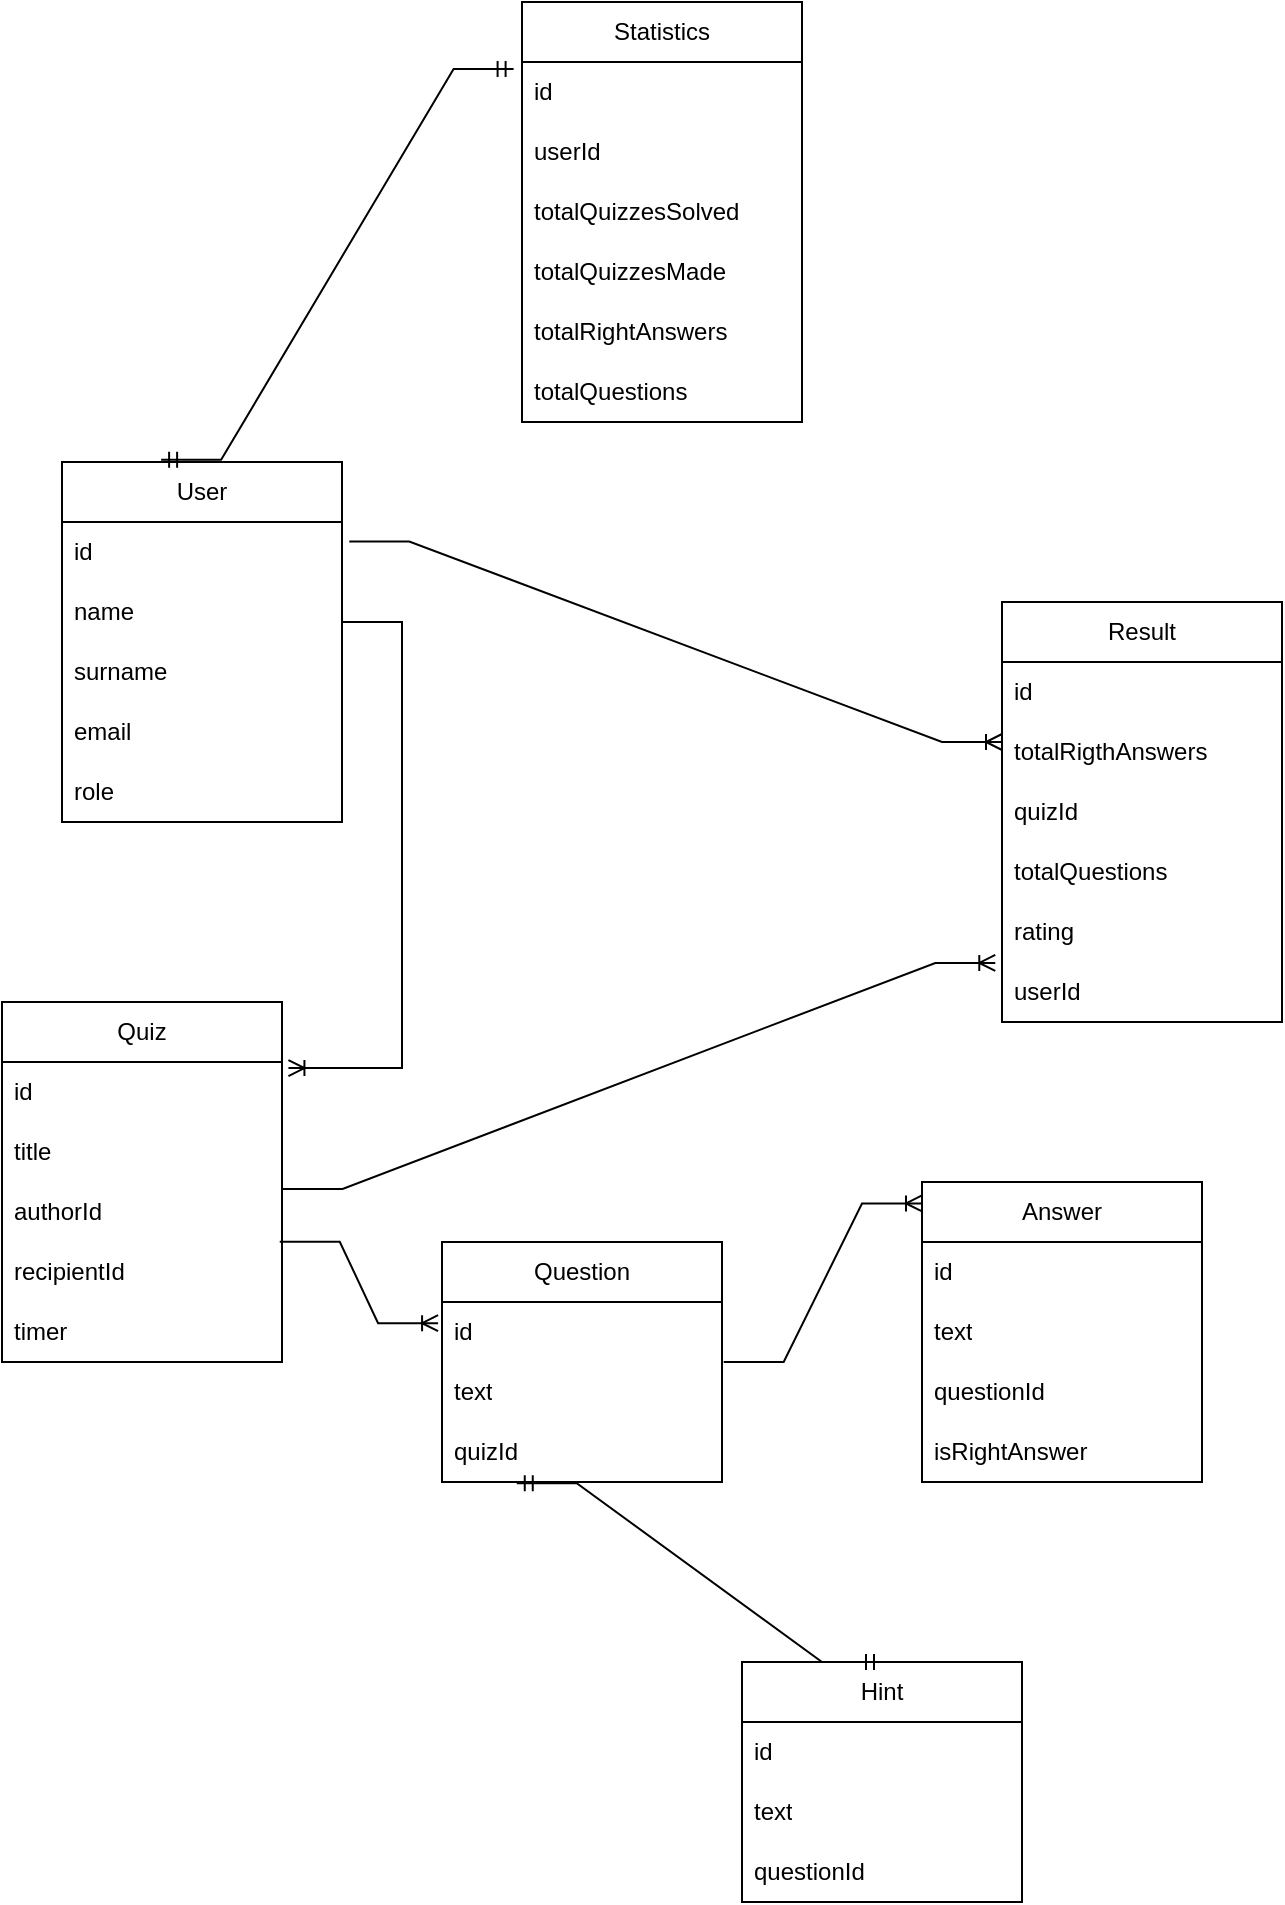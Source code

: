 <mxfile version="20.6.0" type="device"><diagram id="G80c-5UqLgdFp9z34efU" name="Страница 1"><mxGraphModel dx="1056" dy="1781" grid="1" gridSize="10" guides="1" tooltips="1" connect="1" arrows="1" fold="1" page="1" pageScale="1" pageWidth="827" pageHeight="1169" math="0" shadow="0"><root><mxCell id="0"/><mxCell id="1" parent="0"/><mxCell id="NFS1da7ryJ_wxY4pFfVg-1" value="User" style="swimlane;fontStyle=0;childLayout=stackLayout;horizontal=1;startSize=30;horizontalStack=0;resizeParent=1;resizeParentMax=0;resizeLast=0;collapsible=1;marginBottom=0;whiteSpace=wrap;html=1;" vertex="1" parent="1"><mxGeometry x="90" y="-40" width="140" height="180" as="geometry"/></mxCell><mxCell id="NFS1da7ryJ_wxY4pFfVg-2" value="id&lt;br&gt;" style="text;strokeColor=none;fillColor=none;align=left;verticalAlign=middle;spacingLeft=4;spacingRight=4;overflow=hidden;points=[[0,0.5],[1,0.5]];portConstraint=eastwest;rotatable=0;whiteSpace=wrap;html=1;" vertex="1" parent="NFS1da7ryJ_wxY4pFfVg-1"><mxGeometry y="30" width="140" height="30" as="geometry"/></mxCell><mxCell id="NFS1da7ryJ_wxY4pFfVg-3" value="name" style="text;strokeColor=none;fillColor=none;align=left;verticalAlign=middle;spacingLeft=4;spacingRight=4;overflow=hidden;points=[[0,0.5],[1,0.5]];portConstraint=eastwest;rotatable=0;whiteSpace=wrap;html=1;" vertex="1" parent="NFS1da7ryJ_wxY4pFfVg-1"><mxGeometry y="60" width="140" height="30" as="geometry"/></mxCell><mxCell id="NFS1da7ryJ_wxY4pFfVg-4" value="surname" style="text;strokeColor=none;fillColor=none;align=left;verticalAlign=middle;spacingLeft=4;spacingRight=4;overflow=hidden;points=[[0,0.5],[1,0.5]];portConstraint=eastwest;rotatable=0;whiteSpace=wrap;html=1;" vertex="1" parent="NFS1da7ryJ_wxY4pFfVg-1"><mxGeometry y="90" width="140" height="30" as="geometry"/></mxCell><mxCell id="NFS1da7ryJ_wxY4pFfVg-22" value="email" style="text;strokeColor=none;fillColor=none;align=left;verticalAlign=middle;spacingLeft=4;spacingRight=4;overflow=hidden;points=[[0,0.5],[1,0.5]];portConstraint=eastwest;rotatable=0;whiteSpace=wrap;html=1;" vertex="1" parent="NFS1da7ryJ_wxY4pFfVg-1"><mxGeometry y="120" width="140" height="30" as="geometry"/></mxCell><mxCell id="NFS1da7ryJ_wxY4pFfVg-23" value="role" style="text;strokeColor=none;fillColor=none;align=left;verticalAlign=middle;spacingLeft=4;spacingRight=4;overflow=hidden;points=[[0,0.5],[1,0.5]];portConstraint=eastwest;rotatable=0;whiteSpace=wrap;html=1;" vertex="1" parent="NFS1da7ryJ_wxY4pFfVg-1"><mxGeometry y="150" width="140" height="30" as="geometry"/></mxCell><mxCell id="NFS1da7ryJ_wxY4pFfVg-24" value="Quiz" style="swimlane;fontStyle=0;childLayout=stackLayout;horizontal=1;startSize=30;horizontalStack=0;resizeParent=1;resizeParentMax=0;resizeLast=0;collapsible=1;marginBottom=0;whiteSpace=wrap;html=1;" vertex="1" parent="1"><mxGeometry x="60" y="230" width="140" height="180" as="geometry"/></mxCell><mxCell id="NFS1da7ryJ_wxY4pFfVg-25" value="id&lt;br&gt;" style="text;strokeColor=none;fillColor=none;align=left;verticalAlign=middle;spacingLeft=4;spacingRight=4;overflow=hidden;points=[[0,0.5],[1,0.5]];portConstraint=eastwest;rotatable=0;whiteSpace=wrap;html=1;" vertex="1" parent="NFS1da7ryJ_wxY4pFfVg-24"><mxGeometry y="30" width="140" height="30" as="geometry"/></mxCell><mxCell id="NFS1da7ryJ_wxY4pFfVg-26" value="title" style="text;strokeColor=none;fillColor=none;align=left;verticalAlign=middle;spacingLeft=4;spacingRight=4;overflow=hidden;points=[[0,0.5],[1,0.5]];portConstraint=eastwest;rotatable=0;whiteSpace=wrap;html=1;" vertex="1" parent="NFS1da7ryJ_wxY4pFfVg-24"><mxGeometry y="60" width="140" height="30" as="geometry"/></mxCell><mxCell id="NFS1da7ryJ_wxY4pFfVg-29" value="authorId&lt;span style=&quot;color: rgba(0, 0, 0, 0); font-family: monospace; font-size: 0px;&quot;&gt;%3CmxGraphModel%3E%3Croot%3E%3CmxCell%20id%3D%220%22%2F%3E%3CmxCell%20id%3D%221%22%20parent%3D%220%22%2F%3E%3CmxCell%20id%3D%222%22%20value%3D%22User%22%20style%3D%22swimlane%3BfontStyle%3D0%3BchildLayout%3DstackLayout%3Bhorizontal%3D1%3BstartSize%3D30%3BhorizontalStack%3D0%3BresizeParent%3D1%3BresizeParentMax%3D0%3BresizeLast%3D0%3Bcollapsible%3D1%3BmarginBottom%3D0%3BwhiteSpace%3Dwrap%3Bhtml%3D1%3B%22%20vertex%3D%221%22%20parent%3D%221%22%3E%3CmxGeometry%20x%3D%2240%22%20y%3D%2280%22%20width%3D%22140%22%20height%3D%22180%22%20as%3D%22geometry%22%2F%3E%3C%2FmxCell%3E%3CmxCell%20id%3D%223%22%20value%3D%22id%26lt%3Bbr%26gt%3B%22%20style%3D%22text%3BstrokeColor%3Dnone%3BfillColor%3Dnone%3Balign%3Dleft%3BverticalAlign%3Dmiddle%3BspacingLeft%3D4%3BspacingRight%3D4%3Boverflow%3Dhidden%3Bpoints%3D%5B%5B0%2C0.5%5D%2C%5B1%2C0.5%5D%5D%3BportConstraint%3Deastwest%3Brotatable%3D0%3BwhiteSpace%3Dwrap%3Bhtml%3D1%3B%22%20vertex%3D%221%22%20parent%3D%222%22%3E%3CmxGeometry%20y%3D%2230%22%20width%3D%22140%22%20height%3D%2230%22%20as%3D%22geometry%22%2F%3E%3C%2FmxCell%3E%3CmxCell%20id%3D%224%22%20value%3D%22name%22%20style%3D%22text%3BstrokeColor%3Dnone%3BfillColor%3Dnone%3Balign%3Dleft%3BverticalAlign%3Dmiddle%3BspacingLeft%3D4%3BspacingRight%3D4%3Boverflow%3Dhidden%3Bpoints%3D%5B%5B0%2C0.5%5D%2C%5B1%2C0.5%5D%5D%3BportConstraint%3Deastwest%3Brotatable%3D0%3BwhiteSpace%3Dwrap%3Bhtml%3D1%3B%22%20vertex%3D%221%22%20parent%3D%222%22%3E%3CmxGeometry%20y%3D%2260%22%20width%3D%22140%22%20height%3D%2230%22%20as%3D%22geometry%22%2F%3E%3C%2FmxCell%3E%3CmxCell%20id%3D%225%22%20value%3D%22surname%22%20style%3D%22text%3BstrokeColor%3Dnone%3BfillColor%3Dnone%3Balign%3Dleft%3BverticalAlign%3Dmiddle%3BspacingLeft%3D4%3BspacingRight%3D4%3Boverflow%3Dhidden%3Bpoints%3D%5B%5B0%2C0.5%5D%2C%5B1%2C0.5%5D%5D%3BportConstraint%3Deastwest%3Brotatable%3D0%3BwhiteSpace%3Dwrap%3Bhtml%3D1%3B%22%20vertex%3D%221%22%20parent%3D%222%22%3E%3CmxGeometry%20y%3D%2290%22%20width%3D%22140%22%20height%3D%2230%22%20as%3D%22geometry%22%2F%3E%3C%2FmxCell%3E%3CmxCell%20id%3D%226%22%20value%3D%22email%22%20style%3D%22text%3BstrokeColor%3Dnone%3BfillColor%3Dnone%3Balign%3Dleft%3BverticalAlign%3Dmiddle%3BspacingLeft%3D4%3BspacingRight%3D4%3Boverflow%3Dhidden%3Bpoints%3D%5B%5B0%2C0.5%5D%2C%5B1%2C0.5%5D%5D%3BportConstraint%3Deastwest%3Brotatable%3D0%3BwhiteSpace%3Dwrap%3Bhtml%3D1%3B%22%20vertex%3D%221%22%20parent%3D%222%22%3E%3CmxGeometry%20y%3D%22120%22%20width%3D%22140%22%20height%3D%2230%22%20as%3D%22geometry%22%2F%3E%3C%2FmxCell%3E%3CmxCell%20id%3D%227%22%20value%3D%22role%22%20style%3D%22text%3BstrokeColor%3Dnone%3BfillColor%3Dnone%3Balign%3Dleft%3BverticalAlign%3Dmiddle%3BspacingLeft%3D4%3BspacingRight%3D4%3Boverflow%3Dhidden%3Bpoints%3D%5B%5B0%2C0.5%5D%2C%5B1%2C0.5%5D%5D%3BportConstraint%3Deastwest%3Brotatable%3D0%3BwhiteSpace%3Dwrap%3Bhtml%3D1%3B%22%20vertex%3D%221%22%20parent%3D%222%22%3E%3CmxGeometry%20y%3D%22150%22%20width%3D%22140%22%20height%3D%2230%22%20as%3D%22geometry%22%2F%3E%3C%2FmxCell%3E%3C%2Froot%3E%3C%2FmxGraphModel%3EId&lt;/span&gt;" style="text;strokeColor=none;fillColor=none;align=left;verticalAlign=middle;spacingLeft=4;spacingRight=4;overflow=hidden;points=[[0,0.5],[1,0.5]];portConstraint=eastwest;rotatable=0;whiteSpace=wrap;html=1;" vertex="1" parent="NFS1da7ryJ_wxY4pFfVg-24"><mxGeometry y="90" width="140" height="30" as="geometry"/></mxCell><mxCell id="NFS1da7ryJ_wxY4pFfVg-30" value="recipientId" style="text;strokeColor=none;fillColor=none;align=left;verticalAlign=middle;spacingLeft=4;spacingRight=4;overflow=hidden;points=[[0,0.5],[1,0.5]];portConstraint=eastwest;rotatable=0;whiteSpace=wrap;html=1;" vertex="1" parent="NFS1da7ryJ_wxY4pFfVg-24"><mxGeometry y="120" width="140" height="30" as="geometry"/></mxCell><mxCell id="NFS1da7ryJ_wxY4pFfVg-31" value="timer" style="text;strokeColor=none;fillColor=none;align=left;verticalAlign=middle;spacingLeft=4;spacingRight=4;overflow=hidden;points=[[0,0.5],[1,0.5]];portConstraint=eastwest;rotatable=0;whiteSpace=wrap;html=1;" vertex="1" parent="NFS1da7ryJ_wxY4pFfVg-24"><mxGeometry y="150" width="140" height="30" as="geometry"/></mxCell><mxCell id="NFS1da7ryJ_wxY4pFfVg-33" value="&lt;span style=&quot;text-align: left;&quot;&gt;Question&lt;/span&gt;" style="swimlane;fontStyle=0;childLayout=stackLayout;horizontal=1;startSize=30;horizontalStack=0;resizeParent=1;resizeParentMax=0;resizeLast=0;collapsible=1;marginBottom=0;whiteSpace=wrap;html=1;" vertex="1" parent="1"><mxGeometry x="280" y="350" width="140" height="120" as="geometry"/></mxCell><mxCell id="NFS1da7ryJ_wxY4pFfVg-34" value="id&lt;br&gt;" style="text;strokeColor=none;fillColor=none;align=left;verticalAlign=middle;spacingLeft=4;spacingRight=4;overflow=hidden;points=[[0,0.5],[1,0.5]];portConstraint=eastwest;rotatable=0;whiteSpace=wrap;html=1;" vertex="1" parent="NFS1da7ryJ_wxY4pFfVg-33"><mxGeometry y="30" width="140" height="30" as="geometry"/></mxCell><mxCell id="NFS1da7ryJ_wxY4pFfVg-35" value="text" style="text;strokeColor=none;fillColor=none;align=left;verticalAlign=middle;spacingLeft=4;spacingRight=4;overflow=hidden;points=[[0,0.5],[1,0.5]];portConstraint=eastwest;rotatable=0;whiteSpace=wrap;html=1;" vertex="1" parent="NFS1da7ryJ_wxY4pFfVg-33"><mxGeometry y="60" width="140" height="30" as="geometry"/></mxCell><mxCell id="NFS1da7ryJ_wxY4pFfVg-45" value="quizId" style="text;strokeColor=none;fillColor=none;align=left;verticalAlign=middle;spacingLeft=4;spacingRight=4;overflow=hidden;points=[[0,0.5],[1,0.5]];portConstraint=eastwest;rotatable=0;whiteSpace=wrap;html=1;" vertex="1" parent="NFS1da7ryJ_wxY4pFfVg-33"><mxGeometry y="90" width="140" height="30" as="geometry"/></mxCell><mxCell id="NFS1da7ryJ_wxY4pFfVg-42" value="&lt;span style=&quot;text-align: left;&quot;&gt;Answer&lt;/span&gt;" style="swimlane;fontStyle=0;childLayout=stackLayout;horizontal=1;startSize=30;horizontalStack=0;resizeParent=1;resizeParentMax=0;resizeLast=0;collapsible=1;marginBottom=0;whiteSpace=wrap;html=1;" vertex="1" parent="1"><mxGeometry x="520" y="320" width="140" height="150" as="geometry"/></mxCell><mxCell id="NFS1da7ryJ_wxY4pFfVg-43" value="id&lt;br&gt;" style="text;strokeColor=none;fillColor=none;align=left;verticalAlign=middle;spacingLeft=4;spacingRight=4;overflow=hidden;points=[[0,0.5],[1,0.5]];portConstraint=eastwest;rotatable=0;whiteSpace=wrap;html=1;" vertex="1" parent="NFS1da7ryJ_wxY4pFfVg-42"><mxGeometry y="30" width="140" height="30" as="geometry"/></mxCell><mxCell id="NFS1da7ryJ_wxY4pFfVg-44" value="text" style="text;strokeColor=none;fillColor=none;align=left;verticalAlign=middle;spacingLeft=4;spacingRight=4;overflow=hidden;points=[[0,0.5],[1,0.5]];portConstraint=eastwest;rotatable=0;whiteSpace=wrap;html=1;" vertex="1" parent="NFS1da7ryJ_wxY4pFfVg-42"><mxGeometry y="60" width="140" height="30" as="geometry"/></mxCell><mxCell id="NFS1da7ryJ_wxY4pFfVg-57" value="questionId" style="text;strokeColor=none;fillColor=none;align=left;verticalAlign=middle;spacingLeft=4;spacingRight=4;overflow=hidden;points=[[0,0.5],[1,0.5]];portConstraint=eastwest;rotatable=0;whiteSpace=wrap;html=1;" vertex="1" parent="NFS1da7ryJ_wxY4pFfVg-42"><mxGeometry y="90" width="140" height="30" as="geometry"/></mxCell><mxCell id="NFS1da7ryJ_wxY4pFfVg-58" value="isRightAnswer" style="text;strokeColor=none;fillColor=none;align=left;verticalAlign=middle;spacingLeft=4;spacingRight=4;overflow=hidden;points=[[0,0.5],[1,0.5]];portConstraint=eastwest;rotatable=0;whiteSpace=wrap;html=1;" vertex="1" parent="NFS1da7ryJ_wxY4pFfVg-42"><mxGeometry y="120" width="140" height="30" as="geometry"/></mxCell><mxCell id="NFS1da7ryJ_wxY4pFfVg-46" value="&lt;span style=&quot;text-align: left;&quot;&gt;Hint&lt;/span&gt;" style="swimlane;fontStyle=0;childLayout=stackLayout;horizontal=1;startSize=30;horizontalStack=0;resizeParent=1;resizeParentMax=0;resizeLast=0;collapsible=1;marginBottom=0;whiteSpace=wrap;html=1;" vertex="1" parent="1"><mxGeometry x="430" y="560" width="140" height="120" as="geometry"/></mxCell><mxCell id="NFS1da7ryJ_wxY4pFfVg-47" value="id&lt;br&gt;" style="text;strokeColor=none;fillColor=none;align=left;verticalAlign=middle;spacingLeft=4;spacingRight=4;overflow=hidden;points=[[0,0.5],[1,0.5]];portConstraint=eastwest;rotatable=0;whiteSpace=wrap;html=1;" vertex="1" parent="NFS1da7ryJ_wxY4pFfVg-46"><mxGeometry y="30" width="140" height="30" as="geometry"/></mxCell><mxCell id="NFS1da7ryJ_wxY4pFfVg-48" value="text" style="text;strokeColor=none;fillColor=none;align=left;verticalAlign=middle;spacingLeft=4;spacingRight=4;overflow=hidden;points=[[0,0.5],[1,0.5]];portConstraint=eastwest;rotatable=0;whiteSpace=wrap;html=1;" vertex="1" parent="NFS1da7ryJ_wxY4pFfVg-46"><mxGeometry y="60" width="140" height="30" as="geometry"/></mxCell><mxCell id="NFS1da7ryJ_wxY4pFfVg-62" value="questionId" style="text;strokeColor=none;fillColor=none;align=left;verticalAlign=middle;spacingLeft=4;spacingRight=4;overflow=hidden;points=[[0,0.5],[1,0.5]];portConstraint=eastwest;rotatable=0;whiteSpace=wrap;html=1;" vertex="1" parent="NFS1da7ryJ_wxY4pFfVg-46"><mxGeometry y="90" width="140" height="30" as="geometry"/></mxCell><mxCell id="NFS1da7ryJ_wxY4pFfVg-55" value="" style="edgeStyle=entityRelationEdgeStyle;fontSize=12;html=1;endArrow=ERoneToMany;rounded=0;exitX=0.992;exitY=-0.005;exitDx=0;exitDy=0;exitPerimeter=0;entryX=-0.014;entryY=0.353;entryDx=0;entryDy=0;entryPerimeter=0;" edge="1" parent="1" source="NFS1da7ryJ_wxY4pFfVg-30" target="NFS1da7ryJ_wxY4pFfVg-34"><mxGeometry width="100" height="100" relative="1" as="geometry"><mxPoint x="250" y="620" as="sourcePoint"/><mxPoint x="350" y="520" as="targetPoint"/></mxGeometry></mxCell><mxCell id="NFS1da7ryJ_wxY4pFfVg-56" value="" style="edgeStyle=entityRelationEdgeStyle;fontSize=12;html=1;endArrow=ERoneToMany;rounded=0;exitX=0.992;exitY=-0.005;exitDx=0;exitDy=0;exitPerimeter=0;entryX=-0.014;entryY=0.353;entryDx=0;entryDy=0;entryPerimeter=0;" edge="1" parent="1"><mxGeometry width="100" height="100" relative="1" as="geometry"><mxPoint x="420.84" y="410.0" as="sourcePoint"/><mxPoint x="520" y="330.74" as="targetPoint"/></mxGeometry></mxCell><mxCell id="NFS1da7ryJ_wxY4pFfVg-61" value="" style="edgeStyle=entityRelationEdgeStyle;fontSize=12;html=1;endArrow=ERmandOne;startArrow=ERmandOne;rounded=0;entryX=0.5;entryY=0;entryDx=0;entryDy=0;exitX=0.267;exitY=1.02;exitDx=0;exitDy=0;exitPerimeter=0;" edge="1" parent="1" source="NFS1da7ryJ_wxY4pFfVg-45" target="NFS1da7ryJ_wxY4pFfVg-46"><mxGeometry width="100" height="100" relative="1" as="geometry"><mxPoint x="260" y="460" as="sourcePoint"/><mxPoint x="510" y="585" as="targetPoint"/></mxGeometry></mxCell><mxCell id="NFS1da7ryJ_wxY4pFfVg-66" value="" style="edgeStyle=entityRelationEdgeStyle;fontSize=12;html=1;endArrow=ERoneToMany;rounded=0;entryX=1.023;entryY=0.102;entryDx=0;entryDy=0;entryPerimeter=0;" edge="1" parent="1" target="NFS1da7ryJ_wxY4pFfVg-25"><mxGeometry width="100" height="100" relative="1" as="geometry"><mxPoint x="230" y="40" as="sourcePoint"/><mxPoint x="100" y="290" as="targetPoint"/></mxGeometry></mxCell><mxCell id="NFS1da7ryJ_wxY4pFfVg-67" value="Result" style="swimlane;fontStyle=0;childLayout=stackLayout;horizontal=1;startSize=30;horizontalStack=0;resizeParent=1;resizeParentMax=0;resizeLast=0;collapsible=1;marginBottom=0;whiteSpace=wrap;html=1;" vertex="1" parent="1"><mxGeometry x="560" y="30" width="140" height="210" as="geometry"/></mxCell><mxCell id="NFS1da7ryJ_wxY4pFfVg-68" value="id&lt;br&gt;" style="text;strokeColor=none;fillColor=none;align=left;verticalAlign=middle;spacingLeft=4;spacingRight=4;overflow=hidden;points=[[0,0.5],[1,0.5]];portConstraint=eastwest;rotatable=0;whiteSpace=wrap;html=1;" vertex="1" parent="NFS1da7ryJ_wxY4pFfVg-67"><mxGeometry y="30" width="140" height="30" as="geometry"/></mxCell><mxCell id="NFS1da7ryJ_wxY4pFfVg-69" value="totalRigthAnswers" style="text;strokeColor=none;fillColor=none;align=left;verticalAlign=middle;spacingLeft=4;spacingRight=4;overflow=hidden;points=[[0,0.5],[1,0.5]];portConstraint=eastwest;rotatable=0;whiteSpace=wrap;html=1;" vertex="1" parent="NFS1da7ryJ_wxY4pFfVg-67"><mxGeometry y="60" width="140" height="30" as="geometry"/></mxCell><mxCell id="NFS1da7ryJ_wxY4pFfVg-70" value="quizId" style="text;strokeColor=none;fillColor=none;align=left;verticalAlign=middle;spacingLeft=4;spacingRight=4;overflow=hidden;points=[[0,0.5],[1,0.5]];portConstraint=eastwest;rotatable=0;whiteSpace=wrap;html=1;" vertex="1" parent="NFS1da7ryJ_wxY4pFfVg-67"><mxGeometry y="90" width="140" height="30" as="geometry"/></mxCell><mxCell id="NFS1da7ryJ_wxY4pFfVg-71" value="totalQuestions" style="text;strokeColor=none;fillColor=none;align=left;verticalAlign=middle;spacingLeft=4;spacingRight=4;overflow=hidden;points=[[0,0.5],[1,0.5]];portConstraint=eastwest;rotatable=0;whiteSpace=wrap;html=1;" vertex="1" parent="NFS1da7ryJ_wxY4pFfVg-67"><mxGeometry y="120" width="140" height="30" as="geometry"/></mxCell><mxCell id="NFS1da7ryJ_wxY4pFfVg-72" value="rating" style="text;strokeColor=none;fillColor=none;align=left;verticalAlign=middle;spacingLeft=4;spacingRight=4;overflow=hidden;points=[[0,0.5],[1,0.5]];portConstraint=eastwest;rotatable=0;whiteSpace=wrap;html=1;" vertex="1" parent="NFS1da7ryJ_wxY4pFfVg-67"><mxGeometry y="150" width="140" height="30" as="geometry"/></mxCell><mxCell id="NFS1da7ryJ_wxY4pFfVg-73" value="userId" style="text;strokeColor=none;fillColor=none;align=left;verticalAlign=middle;spacingLeft=4;spacingRight=4;overflow=hidden;points=[[0,0.5],[1,0.5]];portConstraint=eastwest;rotatable=0;whiteSpace=wrap;html=1;" vertex="1" parent="NFS1da7ryJ_wxY4pFfVg-67"><mxGeometry y="180" width="140" height="30" as="geometry"/></mxCell><mxCell id="NFS1da7ryJ_wxY4pFfVg-74" value="" style="edgeStyle=entityRelationEdgeStyle;fontSize=12;html=1;endArrow=ERoneToMany;rounded=0;exitX=1.002;exitY=0.115;exitDx=0;exitDy=0;exitPerimeter=0;entryX=-0.024;entryY=0.016;entryDx=0;entryDy=0;entryPerimeter=0;" edge="1" parent="1" source="NFS1da7ryJ_wxY4pFfVg-29" target="NFS1da7ryJ_wxY4pFfVg-73"><mxGeometry width="100" height="100" relative="1" as="geometry"><mxPoint x="310" y="300" as="sourcePoint"/><mxPoint x="410" y="200" as="targetPoint"/></mxGeometry></mxCell><mxCell id="NFS1da7ryJ_wxY4pFfVg-75" value="" style="edgeStyle=entityRelationEdgeStyle;fontSize=12;html=1;endArrow=ERoneToMany;rounded=0;exitX=1.026;exitY=0.325;exitDx=0;exitDy=0;exitPerimeter=0;entryX=-0.024;entryY=0.016;entryDx=0;entryDy=0;entryPerimeter=0;" edge="1" parent="1" source="NFS1da7ryJ_wxY4pFfVg-2"><mxGeometry width="100" height="100" relative="1" as="geometry"><mxPoint x="363.64" y="282.97" as="sourcePoint"/><mxPoint x="560.0" y="100.0" as="targetPoint"/></mxGeometry></mxCell><mxCell id="NFS1da7ryJ_wxY4pFfVg-76" value="Statistics" style="swimlane;fontStyle=0;childLayout=stackLayout;horizontal=1;startSize=30;horizontalStack=0;resizeParent=1;resizeParentMax=0;resizeLast=0;collapsible=1;marginBottom=0;whiteSpace=wrap;html=1;" vertex="1" parent="1"><mxGeometry x="320" y="-270" width="140" height="210" as="geometry"/></mxCell><mxCell id="NFS1da7ryJ_wxY4pFfVg-77" value="id&lt;br&gt;" style="text;strokeColor=none;fillColor=none;align=left;verticalAlign=middle;spacingLeft=4;spacingRight=4;overflow=hidden;points=[[0,0.5],[1,0.5]];portConstraint=eastwest;rotatable=0;whiteSpace=wrap;html=1;" vertex="1" parent="NFS1da7ryJ_wxY4pFfVg-76"><mxGeometry y="30" width="140" height="30" as="geometry"/></mxCell><mxCell id="NFS1da7ryJ_wxY4pFfVg-85" value="userId" style="text;strokeColor=none;fillColor=none;align=left;verticalAlign=middle;spacingLeft=4;spacingRight=4;overflow=hidden;points=[[0,0.5],[1,0.5]];portConstraint=eastwest;rotatable=0;whiteSpace=wrap;html=1;" vertex="1" parent="NFS1da7ryJ_wxY4pFfVg-76"><mxGeometry y="60" width="140" height="30" as="geometry"/></mxCell><mxCell id="NFS1da7ryJ_wxY4pFfVg-86" value="totalQuizzesSolved" style="text;strokeColor=none;fillColor=none;align=left;verticalAlign=middle;spacingLeft=4;spacingRight=4;overflow=hidden;points=[[0,0.5],[1,0.5]];portConstraint=eastwest;rotatable=0;whiteSpace=wrap;html=1;" vertex="1" parent="NFS1da7ryJ_wxY4pFfVg-76"><mxGeometry y="90" width="140" height="30" as="geometry"/></mxCell><mxCell id="NFS1da7ryJ_wxY4pFfVg-87" value="totalQuizzesMade" style="text;strokeColor=none;fillColor=none;align=left;verticalAlign=middle;spacingLeft=4;spacingRight=4;overflow=hidden;points=[[0,0.5],[1,0.5]];portConstraint=eastwest;rotatable=0;whiteSpace=wrap;html=1;" vertex="1" parent="NFS1da7ryJ_wxY4pFfVg-76"><mxGeometry y="120" width="140" height="30" as="geometry"/></mxCell><mxCell id="NFS1da7ryJ_wxY4pFfVg-88" value="totalRightAnswers" style="text;strokeColor=none;fillColor=none;align=left;verticalAlign=middle;spacingLeft=4;spacingRight=4;overflow=hidden;points=[[0,0.5],[1,0.5]];portConstraint=eastwest;rotatable=0;whiteSpace=wrap;html=1;" vertex="1" parent="NFS1da7ryJ_wxY4pFfVg-76"><mxGeometry y="150" width="140" height="30" as="geometry"/></mxCell><mxCell id="NFS1da7ryJ_wxY4pFfVg-89" value="totalQuestions" style="text;strokeColor=none;fillColor=none;align=left;verticalAlign=middle;spacingLeft=4;spacingRight=4;overflow=hidden;points=[[0,0.5],[1,0.5]];portConstraint=eastwest;rotatable=0;whiteSpace=wrap;html=1;" vertex="1" parent="NFS1da7ryJ_wxY4pFfVg-76"><mxGeometry y="180" width="140" height="30" as="geometry"/></mxCell><mxCell id="NFS1da7ryJ_wxY4pFfVg-84" value="" style="edgeStyle=entityRelationEdgeStyle;fontSize=12;html=1;endArrow=ERmandOne;startArrow=ERmandOne;rounded=0;entryX=-0.03;entryY=0.115;entryDx=0;entryDy=0;entryPerimeter=0;exitX=0.354;exitY=-0.006;exitDx=0;exitDy=0;exitPerimeter=0;" edge="1" parent="1" source="NFS1da7ryJ_wxY4pFfVg-1" target="NFS1da7ryJ_wxY4pFfVg-77"><mxGeometry width="100" height="100" relative="1" as="geometry"><mxPoint x="240" y="60" as="sourcePoint"/><mxPoint x="340" y="-40" as="targetPoint"/></mxGeometry></mxCell></root></mxGraphModel></diagram></mxfile>